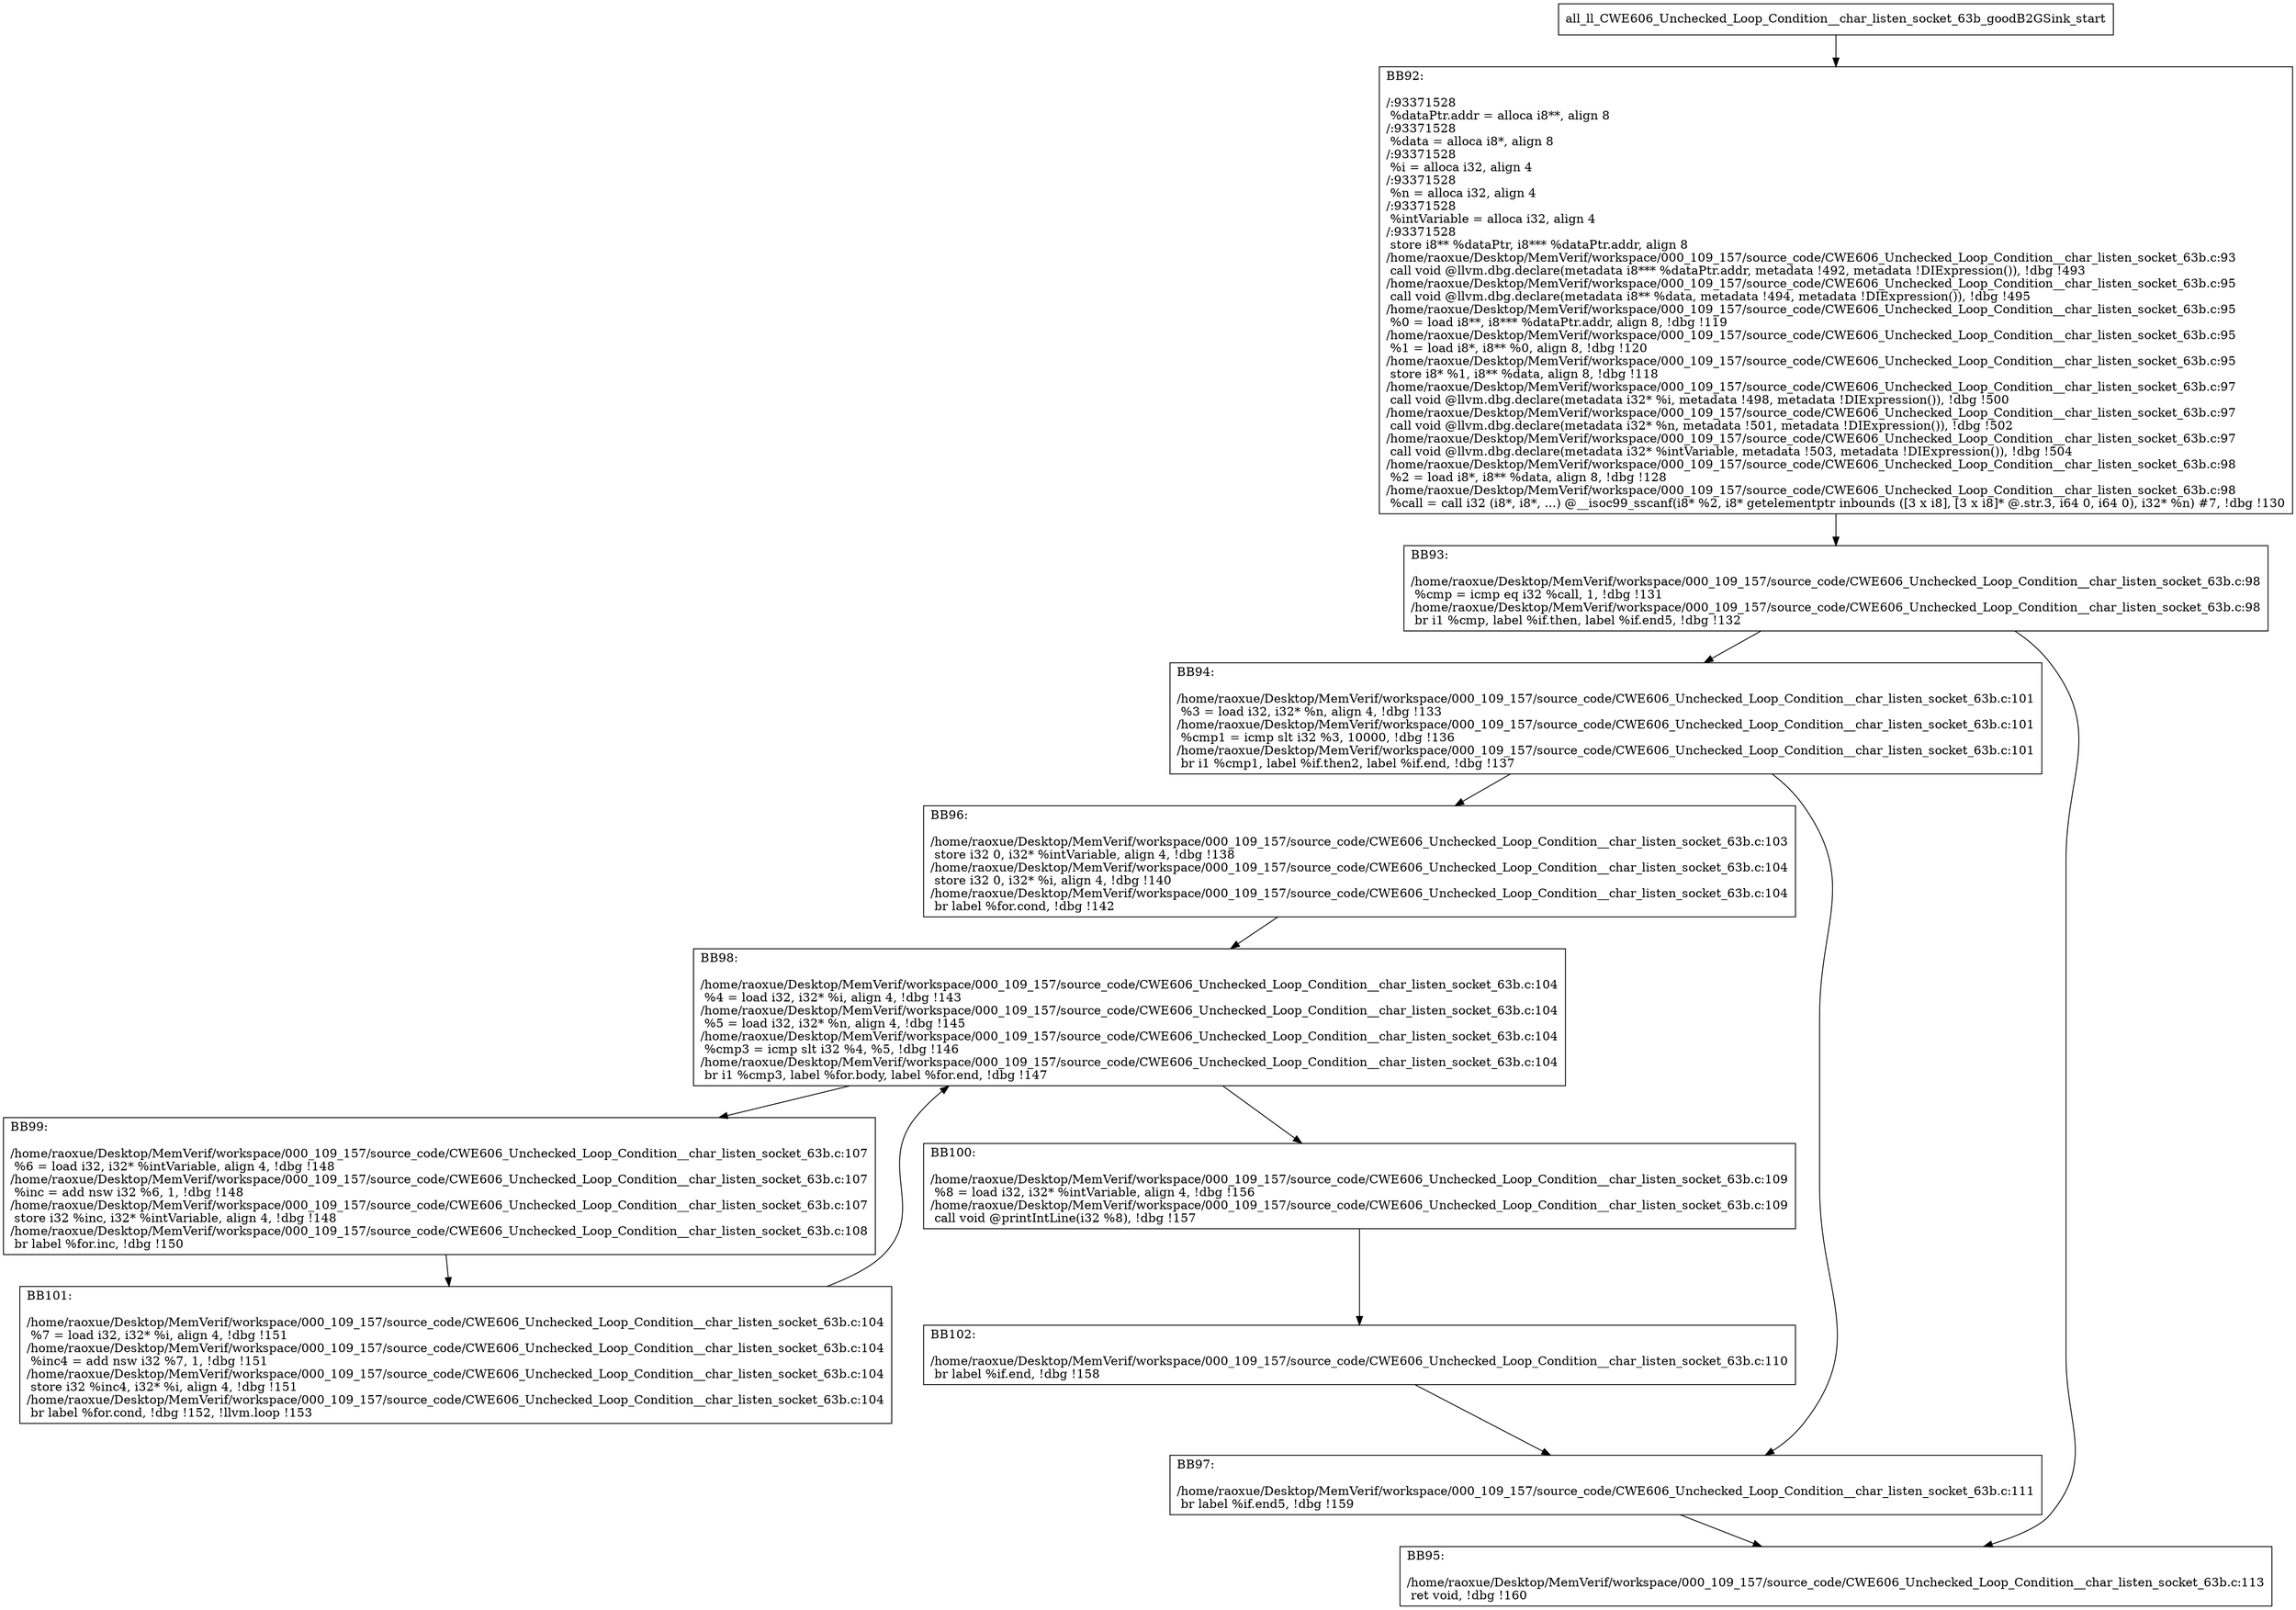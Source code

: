 digraph "CFG for'all_ll_CWE606_Unchecked_Loop_Condition__char_listen_socket_63b_goodB2GSink' function" {
	BBall_ll_CWE606_Unchecked_Loop_Condition__char_listen_socket_63b_goodB2GSink_start[shape=record,label="{all_ll_CWE606_Unchecked_Loop_Condition__char_listen_socket_63b_goodB2GSink_start}"];
	BBall_ll_CWE606_Unchecked_Loop_Condition__char_listen_socket_63b_goodB2GSink_start-> all_ll_CWE606_Unchecked_Loop_Condition__char_listen_socket_63b_goodB2GSinkBB92;
	all_ll_CWE606_Unchecked_Loop_Condition__char_listen_socket_63b_goodB2GSinkBB92 [shape=record, label="{BB92:\l\l/:93371528\l
  %dataPtr.addr = alloca i8**, align 8\l
/:93371528\l
  %data = alloca i8*, align 8\l
/:93371528\l
  %i = alloca i32, align 4\l
/:93371528\l
  %n = alloca i32, align 4\l
/:93371528\l
  %intVariable = alloca i32, align 4\l
/:93371528\l
  store i8** %dataPtr, i8*** %dataPtr.addr, align 8\l
/home/raoxue/Desktop/MemVerif/workspace/000_109_157/source_code/CWE606_Unchecked_Loop_Condition__char_listen_socket_63b.c:93\l
  call void @llvm.dbg.declare(metadata i8*** %dataPtr.addr, metadata !492, metadata !DIExpression()), !dbg !493\l
/home/raoxue/Desktop/MemVerif/workspace/000_109_157/source_code/CWE606_Unchecked_Loop_Condition__char_listen_socket_63b.c:95\l
  call void @llvm.dbg.declare(metadata i8** %data, metadata !494, metadata !DIExpression()), !dbg !495\l
/home/raoxue/Desktop/MemVerif/workspace/000_109_157/source_code/CWE606_Unchecked_Loop_Condition__char_listen_socket_63b.c:95\l
  %0 = load i8**, i8*** %dataPtr.addr, align 8, !dbg !119\l
/home/raoxue/Desktop/MemVerif/workspace/000_109_157/source_code/CWE606_Unchecked_Loop_Condition__char_listen_socket_63b.c:95\l
  %1 = load i8*, i8** %0, align 8, !dbg !120\l
/home/raoxue/Desktop/MemVerif/workspace/000_109_157/source_code/CWE606_Unchecked_Loop_Condition__char_listen_socket_63b.c:95\l
  store i8* %1, i8** %data, align 8, !dbg !118\l
/home/raoxue/Desktop/MemVerif/workspace/000_109_157/source_code/CWE606_Unchecked_Loop_Condition__char_listen_socket_63b.c:97\l
  call void @llvm.dbg.declare(metadata i32* %i, metadata !498, metadata !DIExpression()), !dbg !500\l
/home/raoxue/Desktop/MemVerif/workspace/000_109_157/source_code/CWE606_Unchecked_Loop_Condition__char_listen_socket_63b.c:97\l
  call void @llvm.dbg.declare(metadata i32* %n, metadata !501, metadata !DIExpression()), !dbg !502\l
/home/raoxue/Desktop/MemVerif/workspace/000_109_157/source_code/CWE606_Unchecked_Loop_Condition__char_listen_socket_63b.c:97\l
  call void @llvm.dbg.declare(metadata i32* %intVariable, metadata !503, metadata !DIExpression()), !dbg !504\l
/home/raoxue/Desktop/MemVerif/workspace/000_109_157/source_code/CWE606_Unchecked_Loop_Condition__char_listen_socket_63b.c:98\l
  %2 = load i8*, i8** %data, align 8, !dbg !128\l
/home/raoxue/Desktop/MemVerif/workspace/000_109_157/source_code/CWE606_Unchecked_Loop_Condition__char_listen_socket_63b.c:98\l
  %call = call i32 (i8*, i8*, ...) @__isoc99_sscanf(i8* %2, i8* getelementptr inbounds ([3 x i8], [3 x i8]* @.str.3, i64 0, i64 0), i32* %n) #7, !dbg !130\l
}"];
	all_ll_CWE606_Unchecked_Loop_Condition__char_listen_socket_63b_goodB2GSinkBB92-> all_ll_CWE606_Unchecked_Loop_Condition__char_listen_socket_63b_goodB2GSinkBB93;
	all_ll_CWE606_Unchecked_Loop_Condition__char_listen_socket_63b_goodB2GSinkBB93 [shape=record, label="{BB93:\l\l/home/raoxue/Desktop/MemVerif/workspace/000_109_157/source_code/CWE606_Unchecked_Loop_Condition__char_listen_socket_63b.c:98\l
  %cmp = icmp eq i32 %call, 1, !dbg !131\l
/home/raoxue/Desktop/MemVerif/workspace/000_109_157/source_code/CWE606_Unchecked_Loop_Condition__char_listen_socket_63b.c:98\l
  br i1 %cmp, label %if.then, label %if.end5, !dbg !132\l
}"];
	all_ll_CWE606_Unchecked_Loop_Condition__char_listen_socket_63b_goodB2GSinkBB93-> all_ll_CWE606_Unchecked_Loop_Condition__char_listen_socket_63b_goodB2GSinkBB94;
	all_ll_CWE606_Unchecked_Loop_Condition__char_listen_socket_63b_goodB2GSinkBB93-> all_ll_CWE606_Unchecked_Loop_Condition__char_listen_socket_63b_goodB2GSinkBB95;
	all_ll_CWE606_Unchecked_Loop_Condition__char_listen_socket_63b_goodB2GSinkBB94 [shape=record, label="{BB94:\l\l/home/raoxue/Desktop/MemVerif/workspace/000_109_157/source_code/CWE606_Unchecked_Loop_Condition__char_listen_socket_63b.c:101\l
  %3 = load i32, i32* %n, align 4, !dbg !133\l
/home/raoxue/Desktop/MemVerif/workspace/000_109_157/source_code/CWE606_Unchecked_Loop_Condition__char_listen_socket_63b.c:101\l
  %cmp1 = icmp slt i32 %3, 10000, !dbg !136\l
/home/raoxue/Desktop/MemVerif/workspace/000_109_157/source_code/CWE606_Unchecked_Loop_Condition__char_listen_socket_63b.c:101\l
  br i1 %cmp1, label %if.then2, label %if.end, !dbg !137\l
}"];
	all_ll_CWE606_Unchecked_Loop_Condition__char_listen_socket_63b_goodB2GSinkBB94-> all_ll_CWE606_Unchecked_Loop_Condition__char_listen_socket_63b_goodB2GSinkBB96;
	all_ll_CWE606_Unchecked_Loop_Condition__char_listen_socket_63b_goodB2GSinkBB94-> all_ll_CWE606_Unchecked_Loop_Condition__char_listen_socket_63b_goodB2GSinkBB97;
	all_ll_CWE606_Unchecked_Loop_Condition__char_listen_socket_63b_goodB2GSinkBB96 [shape=record, label="{BB96:\l\l/home/raoxue/Desktop/MemVerif/workspace/000_109_157/source_code/CWE606_Unchecked_Loop_Condition__char_listen_socket_63b.c:103\l
  store i32 0, i32* %intVariable, align 4, !dbg !138\l
/home/raoxue/Desktop/MemVerif/workspace/000_109_157/source_code/CWE606_Unchecked_Loop_Condition__char_listen_socket_63b.c:104\l
  store i32 0, i32* %i, align 4, !dbg !140\l
/home/raoxue/Desktop/MemVerif/workspace/000_109_157/source_code/CWE606_Unchecked_Loop_Condition__char_listen_socket_63b.c:104\l
  br label %for.cond, !dbg !142\l
}"];
	all_ll_CWE606_Unchecked_Loop_Condition__char_listen_socket_63b_goodB2GSinkBB96-> all_ll_CWE606_Unchecked_Loop_Condition__char_listen_socket_63b_goodB2GSinkBB98;
	all_ll_CWE606_Unchecked_Loop_Condition__char_listen_socket_63b_goodB2GSinkBB98 [shape=record, label="{BB98:\l\l/home/raoxue/Desktop/MemVerif/workspace/000_109_157/source_code/CWE606_Unchecked_Loop_Condition__char_listen_socket_63b.c:104\l
  %4 = load i32, i32* %i, align 4, !dbg !143\l
/home/raoxue/Desktop/MemVerif/workspace/000_109_157/source_code/CWE606_Unchecked_Loop_Condition__char_listen_socket_63b.c:104\l
  %5 = load i32, i32* %n, align 4, !dbg !145\l
/home/raoxue/Desktop/MemVerif/workspace/000_109_157/source_code/CWE606_Unchecked_Loop_Condition__char_listen_socket_63b.c:104\l
  %cmp3 = icmp slt i32 %4, %5, !dbg !146\l
/home/raoxue/Desktop/MemVerif/workspace/000_109_157/source_code/CWE606_Unchecked_Loop_Condition__char_listen_socket_63b.c:104\l
  br i1 %cmp3, label %for.body, label %for.end, !dbg !147\l
}"];
	all_ll_CWE606_Unchecked_Loop_Condition__char_listen_socket_63b_goodB2GSinkBB98-> all_ll_CWE606_Unchecked_Loop_Condition__char_listen_socket_63b_goodB2GSinkBB99;
	all_ll_CWE606_Unchecked_Loop_Condition__char_listen_socket_63b_goodB2GSinkBB98-> all_ll_CWE606_Unchecked_Loop_Condition__char_listen_socket_63b_goodB2GSinkBB100;
	all_ll_CWE606_Unchecked_Loop_Condition__char_listen_socket_63b_goodB2GSinkBB99 [shape=record, label="{BB99:\l\l/home/raoxue/Desktop/MemVerif/workspace/000_109_157/source_code/CWE606_Unchecked_Loop_Condition__char_listen_socket_63b.c:107\l
  %6 = load i32, i32* %intVariable, align 4, !dbg !148\l
/home/raoxue/Desktop/MemVerif/workspace/000_109_157/source_code/CWE606_Unchecked_Loop_Condition__char_listen_socket_63b.c:107\l
  %inc = add nsw i32 %6, 1, !dbg !148\l
/home/raoxue/Desktop/MemVerif/workspace/000_109_157/source_code/CWE606_Unchecked_Loop_Condition__char_listen_socket_63b.c:107\l
  store i32 %inc, i32* %intVariable, align 4, !dbg !148\l
/home/raoxue/Desktop/MemVerif/workspace/000_109_157/source_code/CWE606_Unchecked_Loop_Condition__char_listen_socket_63b.c:108\l
  br label %for.inc, !dbg !150\l
}"];
	all_ll_CWE606_Unchecked_Loop_Condition__char_listen_socket_63b_goodB2GSinkBB99-> all_ll_CWE606_Unchecked_Loop_Condition__char_listen_socket_63b_goodB2GSinkBB101;
	all_ll_CWE606_Unchecked_Loop_Condition__char_listen_socket_63b_goodB2GSinkBB101 [shape=record, label="{BB101:\l\l/home/raoxue/Desktop/MemVerif/workspace/000_109_157/source_code/CWE606_Unchecked_Loop_Condition__char_listen_socket_63b.c:104\l
  %7 = load i32, i32* %i, align 4, !dbg !151\l
/home/raoxue/Desktop/MemVerif/workspace/000_109_157/source_code/CWE606_Unchecked_Loop_Condition__char_listen_socket_63b.c:104\l
  %inc4 = add nsw i32 %7, 1, !dbg !151\l
/home/raoxue/Desktop/MemVerif/workspace/000_109_157/source_code/CWE606_Unchecked_Loop_Condition__char_listen_socket_63b.c:104\l
  store i32 %inc4, i32* %i, align 4, !dbg !151\l
/home/raoxue/Desktop/MemVerif/workspace/000_109_157/source_code/CWE606_Unchecked_Loop_Condition__char_listen_socket_63b.c:104\l
  br label %for.cond, !dbg !152, !llvm.loop !153\l
}"];
	all_ll_CWE606_Unchecked_Loop_Condition__char_listen_socket_63b_goodB2GSinkBB101-> all_ll_CWE606_Unchecked_Loop_Condition__char_listen_socket_63b_goodB2GSinkBB98;
	all_ll_CWE606_Unchecked_Loop_Condition__char_listen_socket_63b_goodB2GSinkBB100 [shape=record, label="{BB100:\l\l/home/raoxue/Desktop/MemVerif/workspace/000_109_157/source_code/CWE606_Unchecked_Loop_Condition__char_listen_socket_63b.c:109\l
  %8 = load i32, i32* %intVariable, align 4, !dbg !156\l
/home/raoxue/Desktop/MemVerif/workspace/000_109_157/source_code/CWE606_Unchecked_Loop_Condition__char_listen_socket_63b.c:109\l
  call void @printIntLine(i32 %8), !dbg !157\l
}"];
	all_ll_CWE606_Unchecked_Loop_Condition__char_listen_socket_63b_goodB2GSinkBB100-> all_ll_CWE606_Unchecked_Loop_Condition__char_listen_socket_63b_goodB2GSinkBB102;
	all_ll_CWE606_Unchecked_Loop_Condition__char_listen_socket_63b_goodB2GSinkBB102 [shape=record, label="{BB102:\l\l/home/raoxue/Desktop/MemVerif/workspace/000_109_157/source_code/CWE606_Unchecked_Loop_Condition__char_listen_socket_63b.c:110\l
  br label %if.end, !dbg !158\l
}"];
	all_ll_CWE606_Unchecked_Loop_Condition__char_listen_socket_63b_goodB2GSinkBB102-> all_ll_CWE606_Unchecked_Loop_Condition__char_listen_socket_63b_goodB2GSinkBB97;
	all_ll_CWE606_Unchecked_Loop_Condition__char_listen_socket_63b_goodB2GSinkBB97 [shape=record, label="{BB97:\l\l/home/raoxue/Desktop/MemVerif/workspace/000_109_157/source_code/CWE606_Unchecked_Loop_Condition__char_listen_socket_63b.c:111\l
  br label %if.end5, !dbg !159\l
}"];
	all_ll_CWE606_Unchecked_Loop_Condition__char_listen_socket_63b_goodB2GSinkBB97-> all_ll_CWE606_Unchecked_Loop_Condition__char_listen_socket_63b_goodB2GSinkBB95;
	all_ll_CWE606_Unchecked_Loop_Condition__char_listen_socket_63b_goodB2GSinkBB95 [shape=record, label="{BB95:\l\l/home/raoxue/Desktop/MemVerif/workspace/000_109_157/source_code/CWE606_Unchecked_Loop_Condition__char_listen_socket_63b.c:113\l
  ret void, !dbg !160\l
}"];
}
